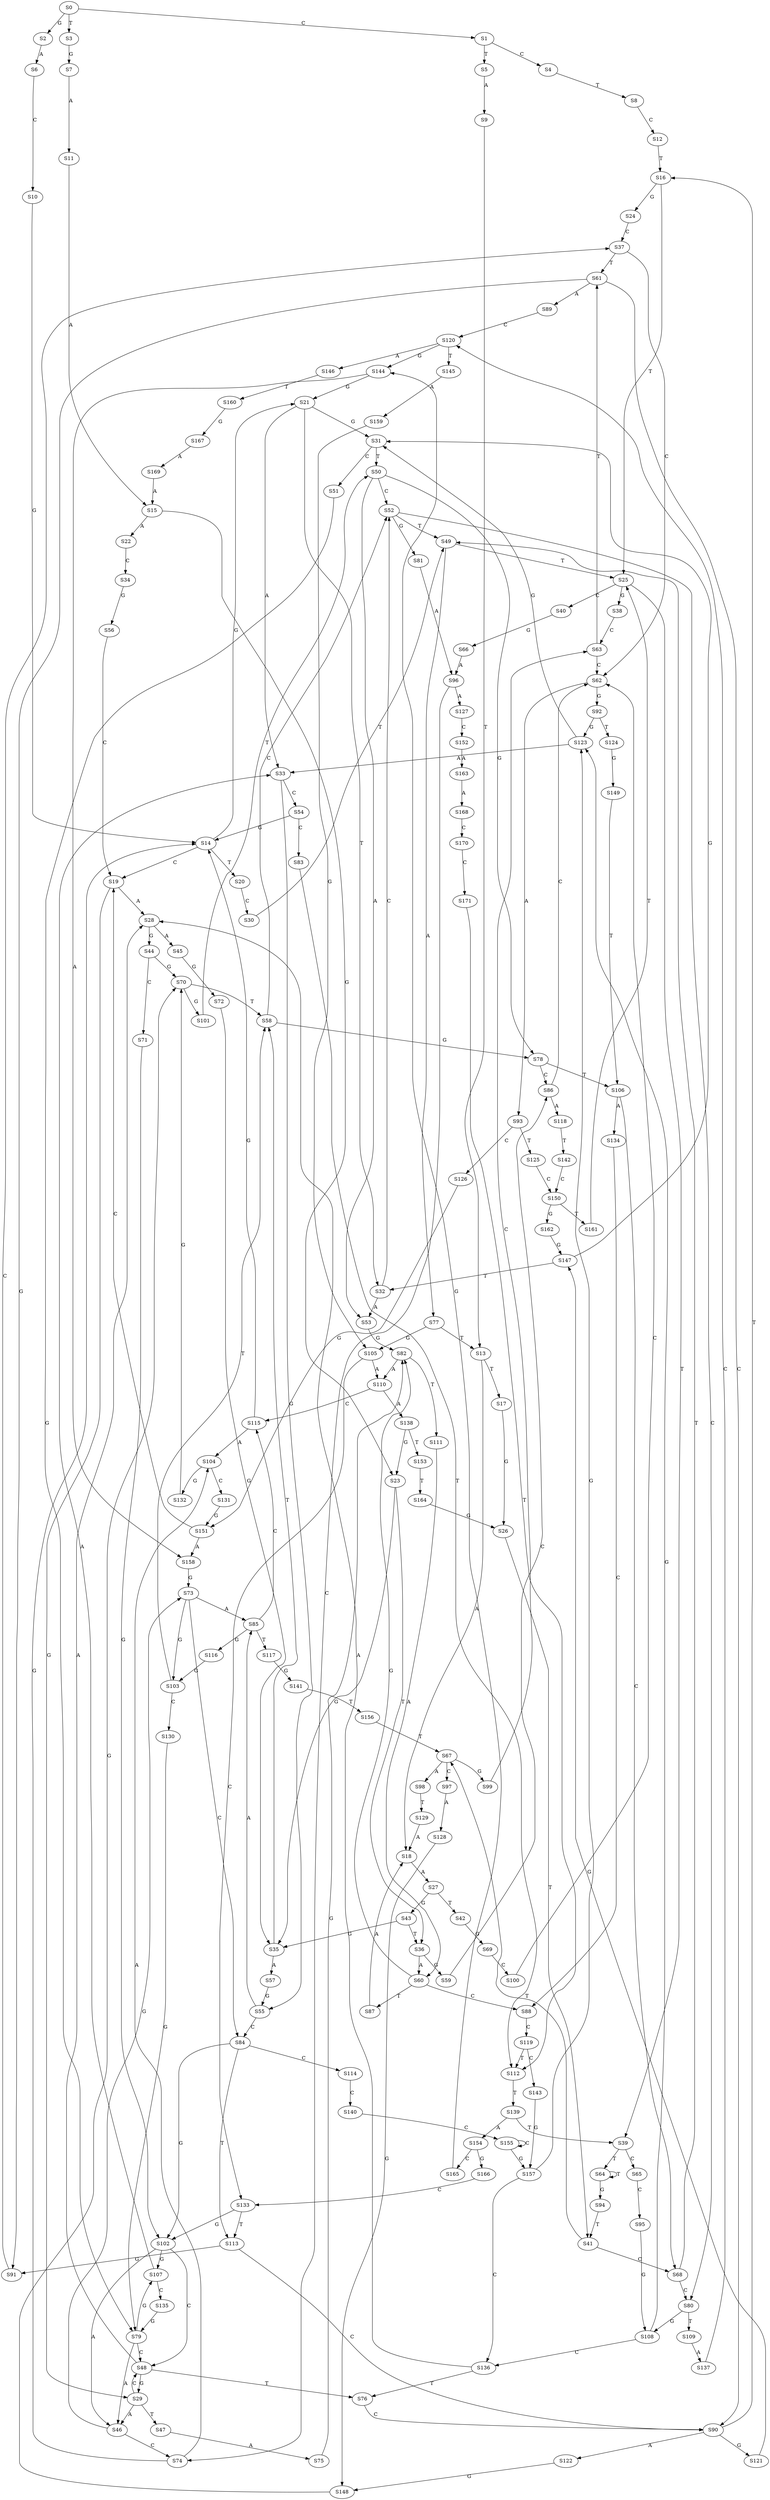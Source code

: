strict digraph  {
	S0 -> S1 [ label = C ];
	S0 -> S2 [ label = G ];
	S0 -> S3 [ label = T ];
	S1 -> S4 [ label = C ];
	S1 -> S5 [ label = T ];
	S2 -> S6 [ label = A ];
	S3 -> S7 [ label = G ];
	S4 -> S8 [ label = T ];
	S5 -> S9 [ label = A ];
	S6 -> S10 [ label = C ];
	S7 -> S11 [ label = A ];
	S8 -> S12 [ label = C ];
	S9 -> S13 [ label = T ];
	S10 -> S14 [ label = G ];
	S11 -> S15 [ label = A ];
	S12 -> S16 [ label = T ];
	S13 -> S17 [ label = T ];
	S13 -> S18 [ label = A ];
	S14 -> S19 [ label = C ];
	S14 -> S20 [ label = T ];
	S14 -> S21 [ label = G ];
	S15 -> S22 [ label = A ];
	S15 -> S23 [ label = G ];
	S16 -> S24 [ label = G ];
	S16 -> S25 [ label = T ];
	S17 -> S26 [ label = G ];
	S18 -> S27 [ label = A ];
	S19 -> S28 [ label = A ];
	S19 -> S29 [ label = G ];
	S20 -> S30 [ label = C ];
	S21 -> S31 [ label = G ];
	S21 -> S32 [ label = T ];
	S21 -> S33 [ label = A ];
	S22 -> S34 [ label = C ];
	S23 -> S35 [ label = G ];
	S23 -> S36 [ label = T ];
	S24 -> S37 [ label = C ];
	S25 -> S38 [ label = G ];
	S25 -> S39 [ label = T ];
	S25 -> S40 [ label = C ];
	S26 -> S41 [ label = T ];
	S27 -> S42 [ label = T ];
	S27 -> S43 [ label = G ];
	S28 -> S44 [ label = G ];
	S28 -> S45 [ label = A ];
	S29 -> S46 [ label = A ];
	S29 -> S47 [ label = T ];
	S29 -> S48 [ label = C ];
	S30 -> S49 [ label = T ];
	S31 -> S50 [ label = T ];
	S31 -> S51 [ label = C ];
	S32 -> S52 [ label = C ];
	S32 -> S53 [ label = A ];
	S33 -> S54 [ label = C ];
	S33 -> S55 [ label = G ];
	S34 -> S56 [ label = G ];
	S35 -> S57 [ label = A ];
	S35 -> S58 [ label = T ];
	S36 -> S59 [ label = G ];
	S36 -> S60 [ label = A ];
	S37 -> S61 [ label = T ];
	S37 -> S62 [ label = C ];
	S38 -> S63 [ label = C ];
	S39 -> S64 [ label = T ];
	S39 -> S65 [ label = C ];
	S40 -> S66 [ label = G ];
	S41 -> S67 [ label = T ];
	S41 -> S68 [ label = C ];
	S42 -> S69 [ label = G ];
	S43 -> S35 [ label = G ];
	S43 -> S36 [ label = T ];
	S44 -> S70 [ label = G ];
	S44 -> S71 [ label = C ];
	S45 -> S72 [ label = G ];
	S46 -> S73 [ label = G ];
	S46 -> S74 [ label = C ];
	S47 -> S75 [ label = A ];
	S48 -> S29 [ label = G ];
	S48 -> S28 [ label = A ];
	S48 -> S76 [ label = T ];
	S49 -> S25 [ label = T ];
	S49 -> S77 [ label = A ];
	S50 -> S53 [ label = A ];
	S50 -> S78 [ label = G ];
	S50 -> S52 [ label = C ];
	S51 -> S79 [ label = G ];
	S52 -> S80 [ label = C ];
	S52 -> S49 [ label = T ];
	S52 -> S81 [ label = G ];
	S53 -> S82 [ label = G ];
	S54 -> S14 [ label = G ];
	S54 -> S83 [ label = C ];
	S55 -> S84 [ label = C ];
	S55 -> S85 [ label = A ];
	S56 -> S19 [ label = C ];
	S57 -> S55 [ label = G ];
	S58 -> S78 [ label = G ];
	S58 -> S52 [ label = C ];
	S59 -> S86 [ label = C ];
	S60 -> S87 [ label = T ];
	S60 -> S82 [ label = G ];
	S60 -> S88 [ label = C ];
	S61 -> S89 [ label = A ];
	S61 -> S90 [ label = C ];
	S61 -> S91 [ label = G ];
	S62 -> S92 [ label = G ];
	S62 -> S93 [ label = A ];
	S63 -> S62 [ label = C ];
	S63 -> S61 [ label = T ];
	S64 -> S94 [ label = G ];
	S64 -> S64 [ label = T ];
	S65 -> S95 [ label = C ];
	S66 -> S96 [ label = A ];
	S67 -> S97 [ label = C ];
	S67 -> S98 [ label = A ];
	S67 -> S99 [ label = G ];
	S68 -> S80 [ label = C ];
	S68 -> S49 [ label = T ];
	S69 -> S100 [ label = C ];
	S70 -> S58 [ label = T ];
	S70 -> S101 [ label = G ];
	S71 -> S102 [ label = G ];
	S72 -> S35 [ label = G ];
	S73 -> S85 [ label = A ];
	S73 -> S84 [ label = C ];
	S73 -> S103 [ label = G ];
	S74 -> S104 [ label = A ];
	S74 -> S14 [ label = G ];
	S75 -> S82 [ label = G ];
	S76 -> S90 [ label = C ];
	S77 -> S105 [ label = G ];
	S77 -> S13 [ label = T ];
	S78 -> S86 [ label = C ];
	S78 -> S106 [ label = T ];
	S79 -> S48 [ label = C ];
	S79 -> S46 [ label = A ];
	S79 -> S107 [ label = G ];
	S80 -> S108 [ label = G ];
	S80 -> S109 [ label = T ];
	S81 -> S96 [ label = A ];
	S82 -> S110 [ label = A ];
	S82 -> S111 [ label = T ];
	S83 -> S112 [ label = T ];
	S84 -> S113 [ label = T ];
	S84 -> S102 [ label = G ];
	S84 -> S114 [ label = C ];
	S85 -> S115 [ label = C ];
	S85 -> S116 [ label = G ];
	S85 -> S117 [ label = T ];
	S86 -> S118 [ label = A ];
	S86 -> S62 [ label = C ];
	S87 -> S18 [ label = A ];
	S88 -> S119 [ label = C ];
	S89 -> S120 [ label = C ];
	S90 -> S16 [ label = T ];
	S90 -> S121 [ label = G ];
	S90 -> S122 [ label = A ];
	S91 -> S37 [ label = C ];
	S92 -> S123 [ label = G ];
	S92 -> S124 [ label = T ];
	S93 -> S125 [ label = T ];
	S93 -> S126 [ label = C ];
	S94 -> S41 [ label = T ];
	S95 -> S108 [ label = G ];
	S96 -> S127 [ label = A ];
	S96 -> S74 [ label = C ];
	S97 -> S128 [ label = A ];
	S98 -> S129 [ label = T ];
	S99 -> S63 [ label = C ];
	S100 -> S62 [ label = C ];
	S101 -> S50 [ label = T ];
	S102 -> S48 [ label = C ];
	S102 -> S107 [ label = G ];
	S102 -> S46 [ label = A ];
	S103 -> S130 [ label = C ];
	S103 -> S58 [ label = T ];
	S104 -> S131 [ label = C ];
	S104 -> S132 [ label = G ];
	S105 -> S110 [ label = A ];
	S105 -> S133 [ label = C ];
	S106 -> S134 [ label = A ];
	S106 -> S68 [ label = C ];
	S107 -> S135 [ label = C ];
	S107 -> S33 [ label = A ];
	S108 -> S136 [ label = C ];
	S108 -> S123 [ label = G ];
	S109 -> S137 [ label = A ];
	S110 -> S138 [ label = A ];
	S110 -> S115 [ label = C ];
	S111 -> S60 [ label = A ];
	S112 -> S139 [ label = T ];
	S113 -> S91 [ label = G ];
	S113 -> S90 [ label = C ];
	S114 -> S140 [ label = C ];
	S115 -> S104 [ label = A ];
	S115 -> S14 [ label = G ];
	S116 -> S103 [ label = G ];
	S117 -> S141 [ label = G ];
	S118 -> S142 [ label = T ];
	S119 -> S112 [ label = T ];
	S119 -> S143 [ label = C ];
	S120 -> S144 [ label = G ];
	S120 -> S145 [ label = T ];
	S120 -> S146 [ label = A ];
	S121 -> S147 [ label = G ];
	S122 -> S148 [ label = G ];
	S123 -> S33 [ label = A ];
	S123 -> S31 [ label = G ];
	S124 -> S149 [ label = G ];
	S125 -> S150 [ label = C ];
	S126 -> S151 [ label = G ];
	S127 -> S152 [ label = C ];
	S128 -> S148 [ label = G ];
	S129 -> S18 [ label = A ];
	S130 -> S79 [ label = G ];
	S131 -> S151 [ label = G ];
	S132 -> S70 [ label = G ];
	S133 -> S113 [ label = T ];
	S133 -> S102 [ label = G ];
	S134 -> S88 [ label = C ];
	S135 -> S79 [ label = G ];
	S136 -> S28 [ label = A ];
	S136 -> S76 [ label = T ];
	S137 -> S120 [ label = C ];
	S138 -> S153 [ label = T ];
	S138 -> S23 [ label = G ];
	S139 -> S39 [ label = T ];
	S139 -> S154 [ label = A ];
	S140 -> S155 [ label = C ];
	S141 -> S156 [ label = T ];
	S142 -> S150 [ label = C ];
	S143 -> S157 [ label = G ];
	S144 -> S158 [ label = A ];
	S144 -> S21 [ label = G ];
	S145 -> S159 [ label = A ];
	S146 -> S160 [ label = T ];
	S147 -> S32 [ label = T ];
	S147 -> S31 [ label = G ];
	S148 -> S70 [ label = G ];
	S149 -> S106 [ label = T ];
	S150 -> S161 [ label = T ];
	S150 -> S162 [ label = G ];
	S151 -> S19 [ label = C ];
	S151 -> S158 [ label = A ];
	S152 -> S163 [ label = A ];
	S153 -> S164 [ label = T ];
	S154 -> S165 [ label = C ];
	S154 -> S166 [ label = G ];
	S155 -> S157 [ label = G ];
	S155 -> S155 [ label = C ];
	S156 -> S67 [ label = T ];
	S157 -> S136 [ label = C ];
	S157 -> S123 [ label = G ];
	S158 -> S73 [ label = G ];
	S159 -> S105 [ label = G ];
	S160 -> S167 [ label = G ];
	S161 -> S25 [ label = T ];
	S162 -> S147 [ label = G ];
	S163 -> S168 [ label = A ];
	S164 -> S26 [ label = G ];
	S165 -> S144 [ label = G ];
	S166 -> S133 [ label = C ];
	S167 -> S169 [ label = A ];
	S168 -> S170 [ label = C ];
	S169 -> S15 [ label = A ];
	S170 -> S171 [ label = C ];
	S171 -> S112 [ label = T ];
}
